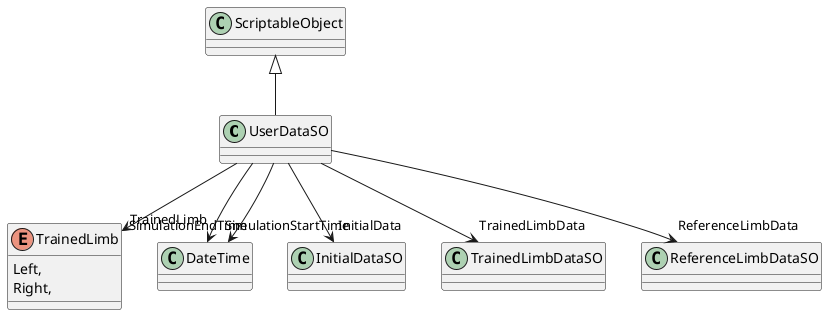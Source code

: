 @startuml
class UserDataSO {
}
enum TrainedLimb {
    Left,
    Right,
}
ScriptableObject <|-- UserDataSO
UserDataSO --> "SimulationStartTime" DateTime
UserDataSO --> "SimulationEndTime" DateTime
UserDataSO --> "TrainedLimb" TrainedLimb
UserDataSO --> "InitialData" InitialDataSO
UserDataSO --> "TrainedLimbData" TrainedLimbDataSO
UserDataSO --> "ReferenceLimbData" ReferenceLimbDataSO
@enduml
